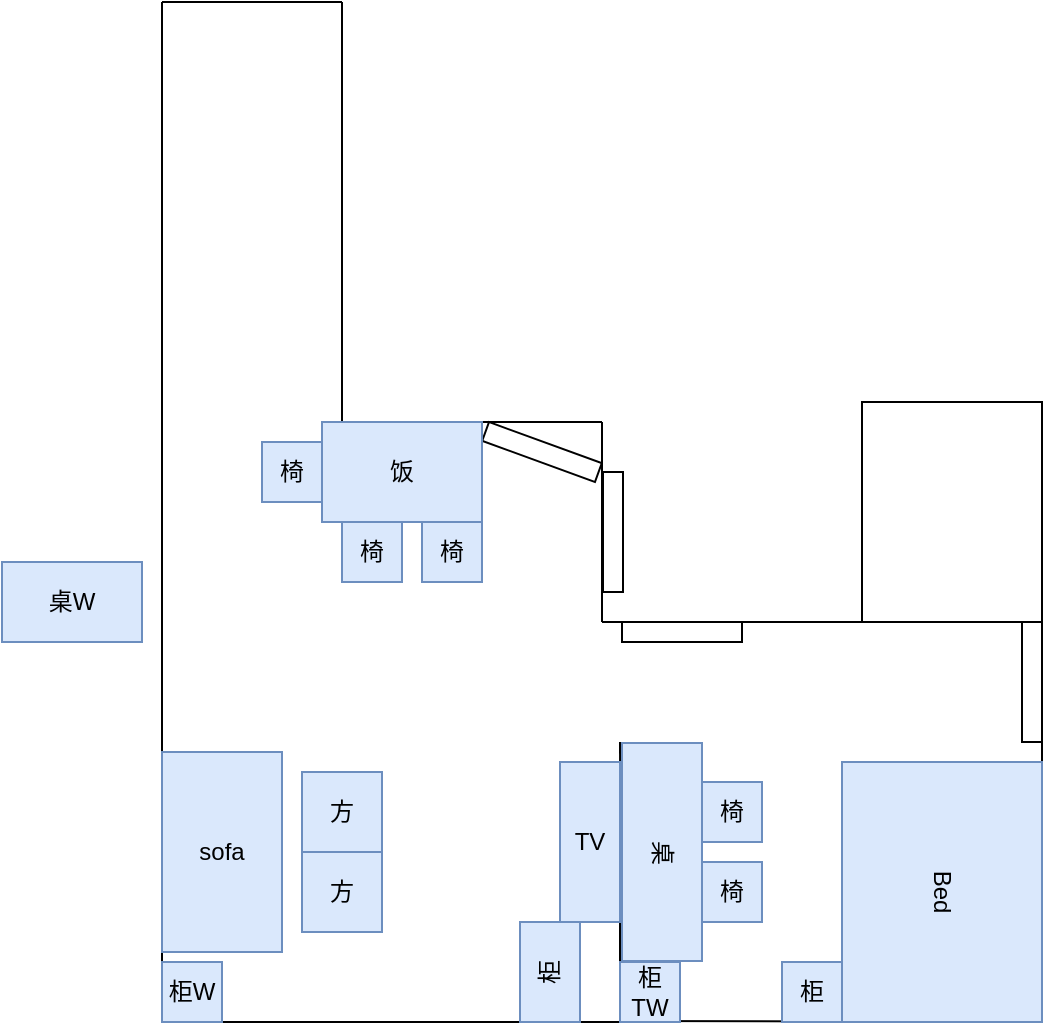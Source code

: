 <mxfile version="10.8.9" type="github"><diagram id="G_6wYhEJUNdMILDwlhRK" name="Page-1"><mxGraphModel dx="633" dy="408" grid="1" gridSize="10" guides="1" tooltips="1" connect="1" arrows="1" fold="1" page="1" pageScale="1" pageWidth="850" pageHeight="1100" math="0" shadow="0"><root><mxCell id="0"/><mxCell id="1" parent="0"/><mxCell id="EzrNWtgD35dhWsv9bMXp-1" value="" style="endArrow=none;html=1;" edge="1" parent="1"><mxGeometry width="50" height="50" relative="1" as="geometry"><mxPoint x="120" y="120" as="sourcePoint"/><mxPoint x="210" y="120" as="targetPoint"/></mxGeometry></mxCell><mxCell id="EzrNWtgD35dhWsv9bMXp-2" value="" style="endArrow=none;html=1;" edge="1" parent="1"><mxGeometry width="50" height="50" relative="1" as="geometry"><mxPoint x="120" y="630" as="sourcePoint"/><mxPoint x="120" y="120" as="targetPoint"/></mxGeometry></mxCell><mxCell id="EzrNWtgD35dhWsv9bMXp-3" value="" style="endArrow=none;html=1;" edge="1" parent="1"><mxGeometry width="50" height="50" relative="1" as="geometry"><mxPoint x="210" y="330" as="sourcePoint"/><mxPoint x="210" y="120" as="targetPoint"/></mxGeometry></mxCell><mxCell id="EzrNWtgD35dhWsv9bMXp-4" value="" style="endArrow=none;html=1;" edge="1" parent="1"><mxGeometry width="50" height="50" relative="1" as="geometry"><mxPoint x="210" y="330" as="sourcePoint"/><mxPoint x="340" y="330" as="targetPoint"/></mxGeometry></mxCell><mxCell id="EzrNWtgD35dhWsv9bMXp-5" value="" style="endArrow=none;html=1;" edge="1" parent="1"><mxGeometry width="50" height="50" relative="1" as="geometry"><mxPoint x="120" y="630" as="sourcePoint"/><mxPoint x="340" y="630" as="targetPoint"/></mxGeometry></mxCell><mxCell id="EzrNWtgD35dhWsv9bMXp-6" value="" style="rounded=0;whiteSpace=wrap;html=1;fillColor=none;" vertex="1" parent="1"><mxGeometry x="329" y="580" width="20" height="50" as="geometry"/></mxCell><mxCell id="EzrNWtgD35dhWsv9bMXp-7" value="" style="endArrow=none;html=1;exitX=1.014;exitY=0.131;exitDx=0;exitDy=0;exitPerimeter=0;" edge="1" parent="1" source="EzrNWtgD35dhWsv9bMXp-6"><mxGeometry width="50" height="50" relative="1" as="geometry"><mxPoint x="349" y="570" as="sourcePoint"/><mxPoint x="349" y="490" as="targetPoint"/></mxGeometry></mxCell><mxCell id="EzrNWtgD35dhWsv9bMXp-8" value="" style="endArrow=none;html=1;" edge="1" parent="1"><mxGeometry width="50" height="50" relative="1" as="geometry"><mxPoint x="340" y="430" as="sourcePoint"/><mxPoint x="340" y="330" as="targetPoint"/></mxGeometry></mxCell><mxCell id="EzrNWtgD35dhWsv9bMXp-9" value="" style="endArrow=none;html=1;" edge="1" parent="1"><mxGeometry width="50" height="50" relative="1" as="geometry"><mxPoint x="340" y="430" as="sourcePoint"/><mxPoint x="560" y="430" as="targetPoint"/></mxGeometry></mxCell><mxCell id="EzrNWtgD35dhWsv9bMXp-10" value="" style="endArrow=none;html=1;" edge="1" parent="1"><mxGeometry width="50" height="50" relative="1" as="geometry"><mxPoint x="350" y="629.5" as="sourcePoint"/><mxPoint x="560" y="630" as="targetPoint"/></mxGeometry></mxCell><mxCell id="EzrNWtgD35dhWsv9bMXp-11" value="" style="endArrow=none;html=1;" edge="1" parent="1"><mxGeometry width="50" height="50" relative="1" as="geometry"><mxPoint x="560" y="630" as="sourcePoint"/><mxPoint x="560" y="430" as="targetPoint"/></mxGeometry></mxCell><mxCell id="EzrNWtgD35dhWsv9bMXp-12" value="" style="rounded=0;whiteSpace=wrap;html=1;fillColor=none;" vertex="1" parent="1"><mxGeometry x="350" y="430" width="60" height="10" as="geometry"/></mxCell><mxCell id="EzrNWtgD35dhWsv9bMXp-13" value="" style="rounded=0;whiteSpace=wrap;html=1;fillColor=none;rotation=90;" vertex="1" parent="1"><mxGeometry x="525" y="455" width="60" height="10" as="geometry"/></mxCell><mxCell id="EzrNWtgD35dhWsv9bMXp-14" value="" style="rounded=0;whiteSpace=wrap;html=1;fillColor=none;rotation=20;" vertex="1" parent="1"><mxGeometry x="280" y="340" width="60" height="10" as="geometry"/></mxCell><mxCell id="EzrNWtgD35dhWsv9bMXp-15" value="" style="rounded=0;whiteSpace=wrap;html=1;fillColor=none;" vertex="1" parent="1"><mxGeometry x="470" y="320" width="90" height="110" as="geometry"/></mxCell><mxCell id="EzrNWtgD35dhWsv9bMXp-16" value="Bed" style="rounded=0;whiteSpace=wrap;html=1;fillColor=#dae8fc;strokeColor=#6c8ebf;rotation=90;" vertex="1" parent="1"><mxGeometry x="445" y="515" width="130" height="100" as="geometry"/></mxCell><mxCell id="EzrNWtgD35dhWsv9bMXp-20" value="椅" style="whiteSpace=wrap;html=1;aspect=fixed;fillColor=#dae8fc;strokeColor=#6c8ebf;" vertex="1" parent="1"><mxGeometry x="390" y="550" width="30" height="30" as="geometry"/></mxCell><mxCell id="EzrNWtgD35dhWsv9bMXp-21" value="柜" style="rounded=0;whiteSpace=wrap;html=1;fillColor=#dae8fc;strokeColor=#6c8ebf;rotation=-90;" vertex="1" parent="1"><mxGeometry x="289" y="590" width="50" height="30" as="geometry"/></mxCell><mxCell id="EzrNWtgD35dhWsv9bMXp-17" value="桌" style="rounded=0;whiteSpace=wrap;html=1;fillColor=#dae8fc;rotation=90;strokeColor=#6c8ebf;" vertex="1" parent="1"><mxGeometry x="315.5" y="525" width="109" height="40" as="geometry"/></mxCell><mxCell id="EzrNWtgD35dhWsv9bMXp-22" value="柜" style="whiteSpace=wrap;html=1;aspect=fixed;fillColor=#dae8fc;strokeColor=#6c8ebf;" vertex="1" parent="1"><mxGeometry x="430" y="600" width="30" height="30" as="geometry"/></mxCell><mxCell id="EzrNWtgD35dhWsv9bMXp-24" value="TV" style="rounded=0;whiteSpace=wrap;html=1;fillColor=#dae8fc;strokeColor=#6c8ebf;" vertex="1" parent="1"><mxGeometry x="319" y="500" width="30" height="80" as="geometry"/></mxCell><mxCell id="EzrNWtgD35dhWsv9bMXp-25" value="sofa" style="rounded=0;whiteSpace=wrap;html=1;fillColor=#dae8fc;strokeColor=#6c8ebf;" vertex="1" parent="1"><mxGeometry x="120" y="495" width="60" height="100" as="geometry"/></mxCell><mxCell id="EzrNWtgD35dhWsv9bMXp-28" value="饭" style="rounded=0;whiteSpace=wrap;html=1;fillColor=#dae8fc;strokeColor=#6c8ebf;rotation=0;" vertex="1" parent="1"><mxGeometry x="200" y="330" width="80" height="50" as="geometry"/></mxCell><mxCell id="EzrNWtgD35dhWsv9bMXp-29" value="椅" style="whiteSpace=wrap;html=1;aspect=fixed;fillColor=#dae8fc;strokeColor=#6c8ebf;" vertex="1" parent="1"><mxGeometry x="390" y="510" width="30" height="30" as="geometry"/></mxCell><mxCell id="EzrNWtgD35dhWsv9bMXp-30" value="椅" style="whiteSpace=wrap;html=1;aspect=fixed;fillColor=#dae8fc;strokeColor=#6c8ebf;" vertex="1" parent="1"><mxGeometry x="210" y="380" width="30" height="30" as="geometry"/></mxCell><mxCell id="EzrNWtgD35dhWsv9bMXp-31" value="椅" style="whiteSpace=wrap;html=1;aspect=fixed;fillColor=#dae8fc;strokeColor=#6c8ebf;" vertex="1" parent="1"><mxGeometry x="170" y="340" width="30" height="30" as="geometry"/></mxCell><mxCell id="EzrNWtgD35dhWsv9bMXp-32" value="椅" style="whiteSpace=wrap;html=1;aspect=fixed;fillColor=#dae8fc;strokeColor=#6c8ebf;" vertex="1" parent="1"><mxGeometry x="250" y="380" width="30" height="30" as="geometry"/></mxCell><mxCell id="EzrNWtgD35dhWsv9bMXp-33" value="柜W" style="whiteSpace=wrap;html=1;aspect=fixed;fillColor=#dae8fc;strokeColor=#6c8ebf;" vertex="1" parent="1"><mxGeometry x="120" y="600" width="30" height="30" as="geometry"/></mxCell><mxCell id="EzrNWtgD35dhWsv9bMXp-34" value="柜TW" style="whiteSpace=wrap;html=1;aspect=fixed;fillColor=#dae8fc;strokeColor=#6c8ebf;" vertex="1" parent="1"><mxGeometry x="349" y="600" width="30" height="30" as="geometry"/></mxCell><mxCell id="EzrNWtgD35dhWsv9bMXp-36" value="桌W" style="rounded=0;whiteSpace=wrap;html=1;fillColor=#dae8fc;strokeColor=#6c8ebf;rotation=0;" vertex="1" parent="1"><mxGeometry x="40" y="400" width="70" height="40" as="geometry"/></mxCell><mxCell id="EzrNWtgD35dhWsv9bMXp-37" value="方" style="whiteSpace=wrap;html=1;aspect=fixed;fillColor=#dae8fc;strokeColor=#6c8ebf;" vertex="1" parent="1"><mxGeometry x="190" y="505" width="40" height="40" as="geometry"/></mxCell><mxCell id="EzrNWtgD35dhWsv9bMXp-38" value="方" style="whiteSpace=wrap;html=1;aspect=fixed;fillColor=#dae8fc;strokeColor=#6c8ebf;" vertex="1" parent="1"><mxGeometry x="190" y="545" width="40" height="40" as="geometry"/></mxCell><mxCell id="EzrNWtgD35dhWsv9bMXp-39" value="" style="rounded=0;whiteSpace=wrap;html=1;fillColor=none;rotation=90;" vertex="1" parent="1"><mxGeometry x="315.5" y="380" width="60" height="10" as="geometry"/></mxCell></root></mxGraphModel></diagram></mxfile>